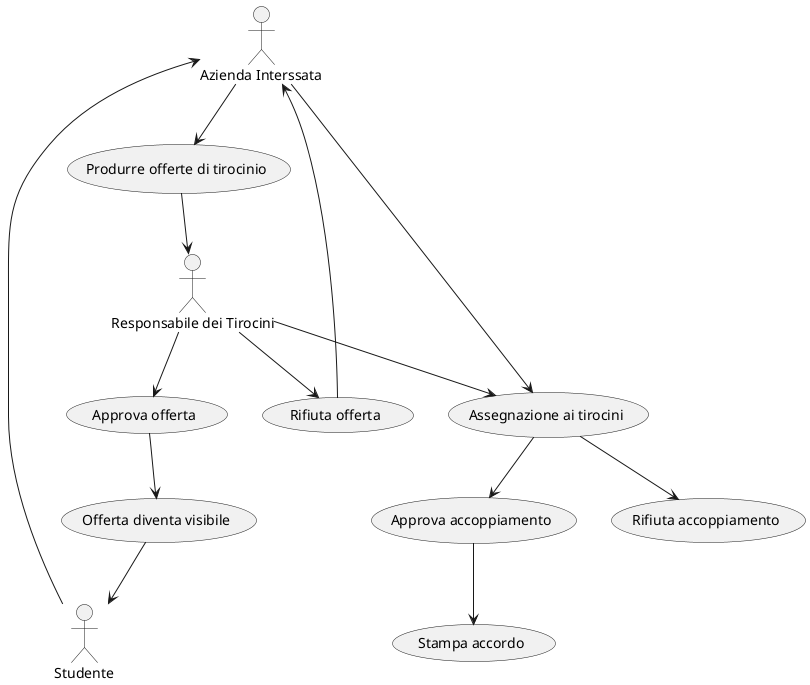 @startuml esercizio

actor "Azienda Interssata" as azienda
actor "Responsabile dei Tirocini" as resp
actor "Studente" as stud

usecase "Produrre offerte di tirocinio" as offerta
usecase "Approva offerta" as approva
usecase "Rifiuta offerta" as rifiuta
usecase "Offerta diventa visibile" as visibile
usecase "Assegnazione ai tirocini" as assegn
usecase "Approva accoppiamento" as app_acc
usecase "Rifiuta accoppiamento" as rif_acc
usecase "Stampa accordo" as stampa

azienda --> offerta
offerta --> resp
resp --> approva
resp --> rifiuta
rifiuta --> azienda
approva --> visibile
visibile --> stud
stud --> azienda
azienda --> assegn
resp --> assegn
assegn --> app_acc
assegn --> rif_acc
app_acc --> stampa

@enduml